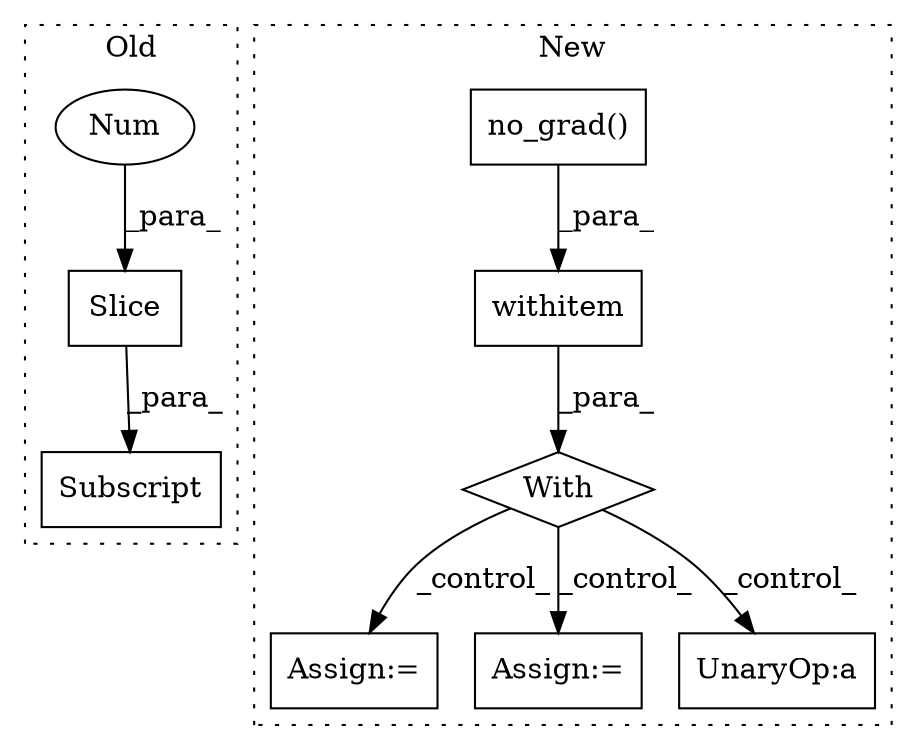 digraph G {
subgraph cluster0 {
1 [label="Slice" a="80" s="17696" l="2" shape="box"];
4 [label="Num" a="76" s="17697" l="1" shape="ellipse"];
5 [label="Subscript" a="63" s="17680,0" l="19,0" shape="box"];
label = "Old";
style="dotted";
}
subgraph cluster1 {
2 [label="With" a="39" s="17566,17576" l="5,28" shape="diamond"];
3 [label="withitem" a="49" s="17571" l="5" shape="box"];
6 [label="Assign:=" a="68" s="17887" l="3" shape="box"];
7 [label="no_grad()" a="75" s="17571" l="15" shape="box"];
8 [label="Assign:=" a="68" s="17822" l="4" shape="box"];
9 [label="UnaryOp:a" a="61" s="17704" l="24" shape="box"];
label = "New";
style="dotted";
}
1 -> 5 [label="_para_"];
2 -> 6 [label="_control_"];
2 -> 8 [label="_control_"];
2 -> 9 [label="_control_"];
3 -> 2 [label="_para_"];
4 -> 1 [label="_para_"];
7 -> 3 [label="_para_"];
}
